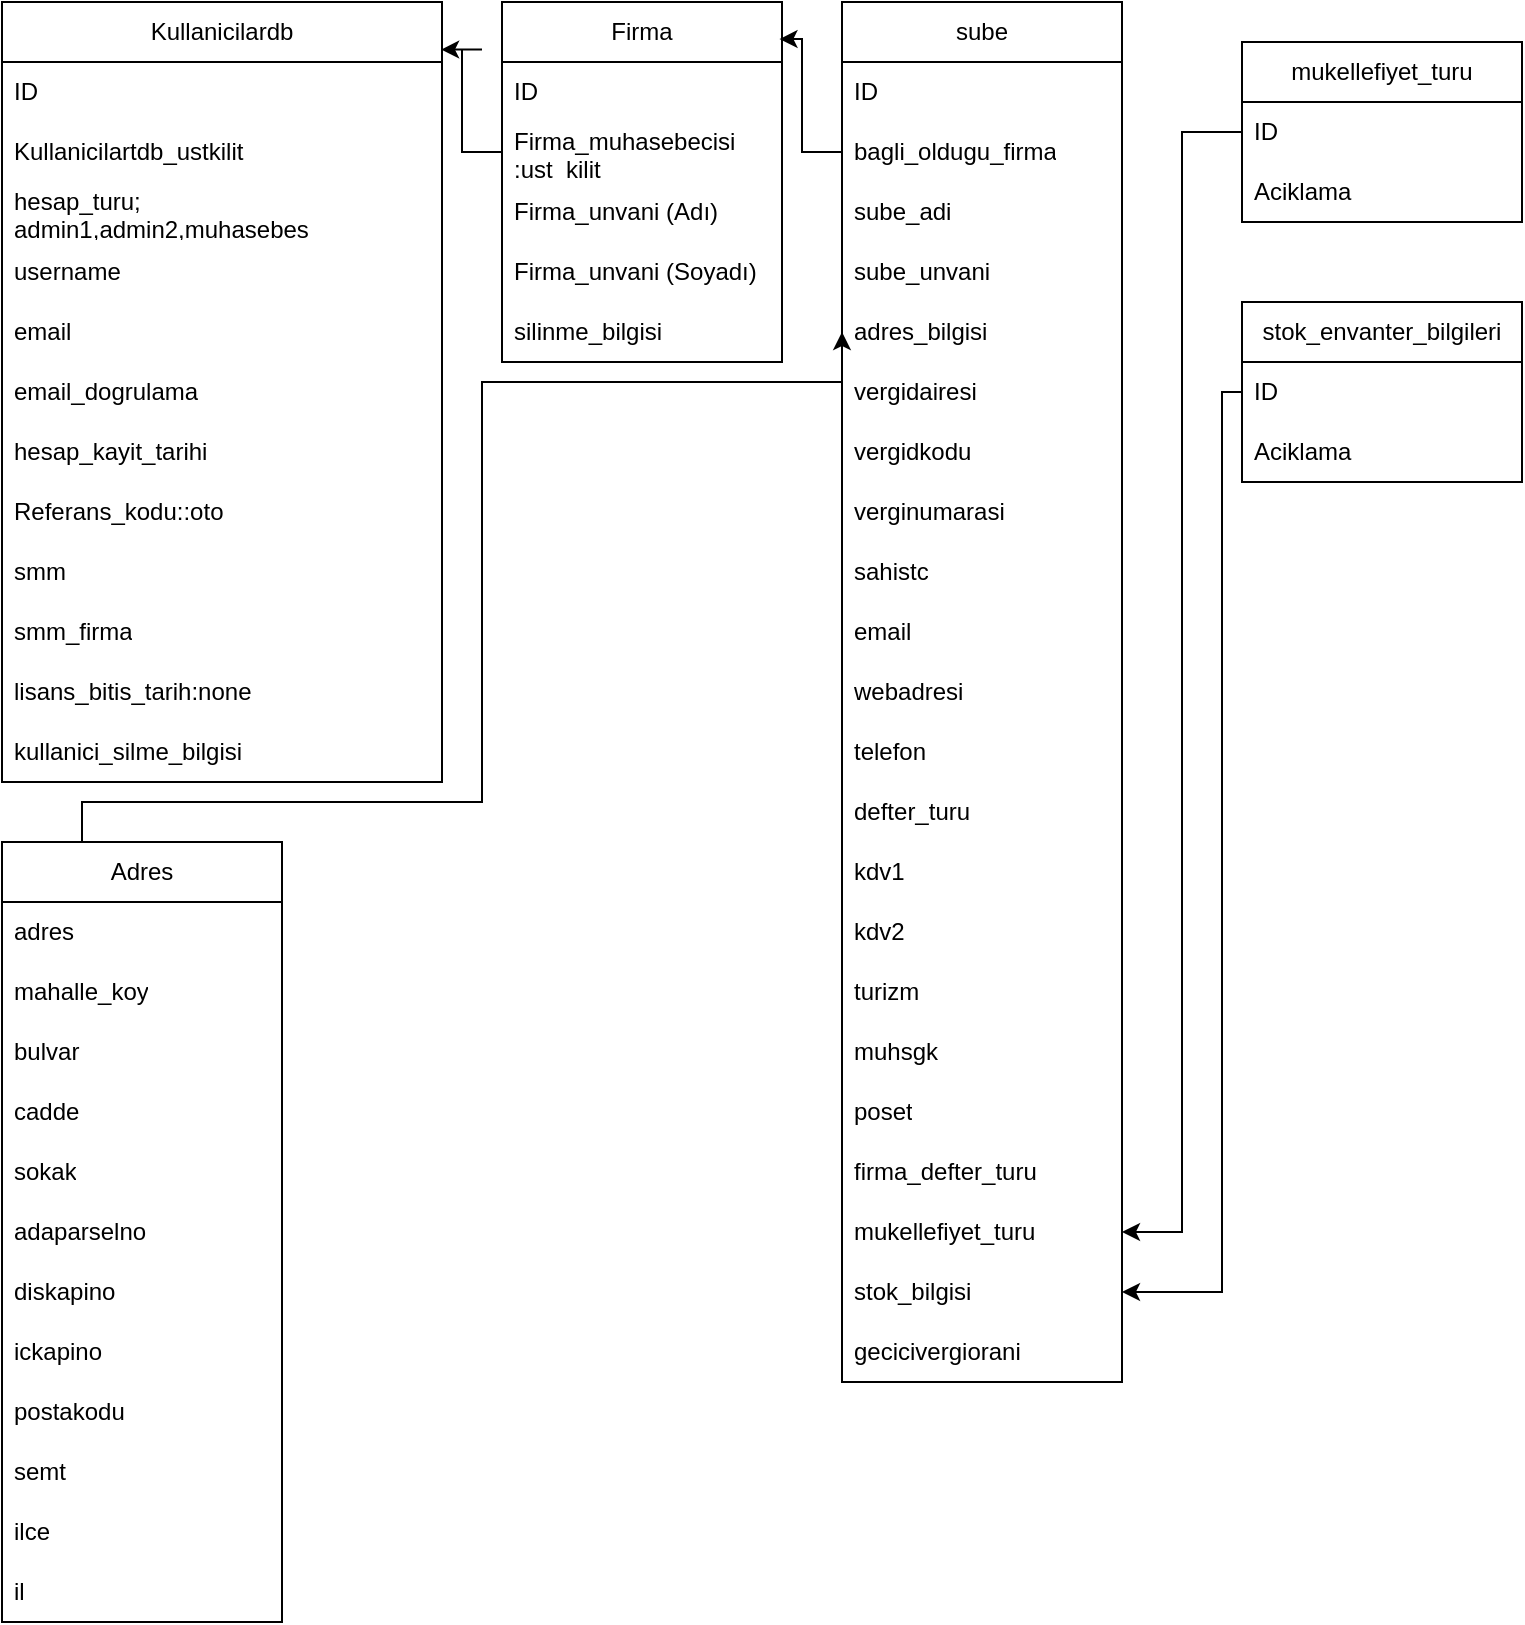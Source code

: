 <mxfile version="21.3.8" type="device">
  <diagram id="C5RBs43oDa-KdzZeNtuy" name="Page-1">
    <mxGraphModel dx="1050" dy="549" grid="1" gridSize="10" guides="1" tooltips="1" connect="1" arrows="1" fold="1" page="1" pageScale="1" pageWidth="827" pageHeight="1169" math="0" shadow="0">
      <root>
        <mxCell id="WIyWlLk6GJQsqaUBKTNV-0" />
        <mxCell id="WIyWlLk6GJQsqaUBKTNV-1" parent="WIyWlLk6GJQsqaUBKTNV-0" />
        <mxCell id="NruraR8Ptzm8bGbpF2WS-3" value="Kullanicilardb" style="swimlane;fontStyle=0;childLayout=stackLayout;horizontal=1;startSize=30;horizontalStack=0;resizeParent=1;resizeParentMax=0;resizeLast=0;collapsible=1;marginBottom=0;whiteSpace=wrap;html=1;" parent="WIyWlLk6GJQsqaUBKTNV-1" vertex="1">
          <mxGeometry width="220" height="390" as="geometry" />
        </mxCell>
        <mxCell id="NruraR8Ptzm8bGbpF2WS-4" value="ID" style="text;strokeColor=none;fillColor=none;align=left;verticalAlign=middle;spacingLeft=4;spacingRight=4;overflow=hidden;points=[[0,0.5],[1,0.5]];portConstraint=eastwest;rotatable=0;whiteSpace=wrap;html=1;" parent="NruraR8Ptzm8bGbpF2WS-3" vertex="1">
          <mxGeometry y="30" width="220" height="30" as="geometry" />
        </mxCell>
        <mxCell id="NruraR8Ptzm8bGbpF2WS-13" value="Kullanicilartdb_ustkilit" style="text;strokeColor=none;fillColor=none;align=left;verticalAlign=middle;spacingLeft=4;spacingRight=4;overflow=hidden;points=[[0,0.5],[1,0.5]];portConstraint=eastwest;rotatable=0;whiteSpace=wrap;html=1;" parent="NruraR8Ptzm8bGbpF2WS-3" vertex="1">
          <mxGeometry y="60" width="220" height="30" as="geometry" />
        </mxCell>
        <mxCell id="NruraR8Ptzm8bGbpF2WS-12" value="hesap_turu; admin1,admin2,muhasebes" style="text;strokeColor=none;fillColor=none;align=left;verticalAlign=middle;spacingLeft=4;spacingRight=4;overflow=hidden;points=[[0,0.5],[1,0.5]];portConstraint=eastwest;rotatable=0;whiteSpace=wrap;html=1;" parent="NruraR8Ptzm8bGbpF2WS-3" vertex="1">
          <mxGeometry y="90" width="220" height="30" as="geometry" />
        </mxCell>
        <mxCell id="NruraR8Ptzm8bGbpF2WS-5" value="username" style="text;strokeColor=none;fillColor=none;align=left;verticalAlign=middle;spacingLeft=4;spacingRight=4;overflow=hidden;points=[[0,0.5],[1,0.5]];portConstraint=eastwest;rotatable=0;whiteSpace=wrap;html=1;" parent="NruraR8Ptzm8bGbpF2WS-3" vertex="1">
          <mxGeometry y="120" width="220" height="30" as="geometry" />
        </mxCell>
        <mxCell id="NruraR8Ptzm8bGbpF2WS-7" value="email" style="text;strokeColor=none;fillColor=none;align=left;verticalAlign=middle;spacingLeft=4;spacingRight=4;overflow=hidden;points=[[0,0.5],[1,0.5]];portConstraint=eastwest;rotatable=0;whiteSpace=wrap;html=1;" parent="NruraR8Ptzm8bGbpF2WS-3" vertex="1">
          <mxGeometry y="150" width="220" height="30" as="geometry" />
        </mxCell>
        <mxCell id="NruraR8Ptzm8bGbpF2WS-8" value="email_dogrulama" style="text;strokeColor=none;fillColor=none;align=left;verticalAlign=middle;spacingLeft=4;spacingRight=4;overflow=hidden;points=[[0,0.5],[1,0.5]];portConstraint=eastwest;rotatable=0;whiteSpace=wrap;html=1;" parent="NruraR8Ptzm8bGbpF2WS-3" vertex="1">
          <mxGeometry y="180" width="220" height="30" as="geometry" />
        </mxCell>
        <mxCell id="NruraR8Ptzm8bGbpF2WS-9" value="hesap_kayit_tarihi" style="text;strokeColor=none;fillColor=none;align=left;verticalAlign=middle;spacingLeft=4;spacingRight=4;overflow=hidden;points=[[0,0.5],[1,0.5]];portConstraint=eastwest;rotatable=0;whiteSpace=wrap;html=1;" parent="NruraR8Ptzm8bGbpF2WS-3" vertex="1">
          <mxGeometry y="210" width="220" height="30" as="geometry" />
        </mxCell>
        <mxCell id="NruraR8Ptzm8bGbpF2WS-14" value="Referans_kodu::oto" style="text;strokeColor=none;fillColor=none;align=left;verticalAlign=middle;spacingLeft=4;spacingRight=4;overflow=hidden;points=[[0,0.5],[1,0.5]];portConstraint=eastwest;rotatable=0;whiteSpace=wrap;html=1;" parent="NruraR8Ptzm8bGbpF2WS-3" vertex="1">
          <mxGeometry y="240" width="220" height="30" as="geometry" />
        </mxCell>
        <mxCell id="NruraR8Ptzm8bGbpF2WS-10" value="smm" style="text;strokeColor=none;fillColor=none;align=left;verticalAlign=middle;spacingLeft=4;spacingRight=4;overflow=hidden;points=[[0,0.5],[1,0.5]];portConstraint=eastwest;rotatable=0;whiteSpace=wrap;html=1;" parent="NruraR8Ptzm8bGbpF2WS-3" vertex="1">
          <mxGeometry y="270" width="220" height="30" as="geometry" />
        </mxCell>
        <mxCell id="NruraR8Ptzm8bGbpF2WS-11" value="smm_firma" style="text;strokeColor=none;fillColor=none;align=left;verticalAlign=middle;spacingLeft=4;spacingRight=4;overflow=hidden;points=[[0,0.5],[1,0.5]];portConstraint=eastwest;rotatable=0;whiteSpace=wrap;html=1;" parent="NruraR8Ptzm8bGbpF2WS-3" vertex="1">
          <mxGeometry y="300" width="220" height="30" as="geometry" />
        </mxCell>
        <mxCell id="ojzxxxv5ChL41B4oeFJS-54" value="lisans_bitis_tarih:none" style="text;strokeColor=none;fillColor=none;align=left;verticalAlign=middle;spacingLeft=4;spacingRight=4;overflow=hidden;points=[[0,0.5],[1,0.5]];portConstraint=eastwest;rotatable=0;whiteSpace=wrap;html=1;" vertex="1" parent="NruraR8Ptzm8bGbpF2WS-3">
          <mxGeometry y="330" width="220" height="30" as="geometry" />
        </mxCell>
        <mxCell id="NruraR8Ptzm8bGbpF2WS-6" value="kullanici_silme_bilgisi" style="text;strokeColor=none;fillColor=none;align=left;verticalAlign=middle;spacingLeft=4;spacingRight=4;overflow=hidden;points=[[0,0.5],[1,0.5]];portConstraint=eastwest;rotatable=0;whiteSpace=wrap;html=1;" parent="NruraR8Ptzm8bGbpF2WS-3" vertex="1">
          <mxGeometry y="360" width="220" height="30" as="geometry" />
        </mxCell>
        <mxCell id="ojzxxxv5ChL41B4oeFJS-0" value="Firma" style="swimlane;fontStyle=0;childLayout=stackLayout;horizontal=1;startSize=30;horizontalStack=0;resizeParent=1;resizeParentMax=0;resizeLast=0;collapsible=1;marginBottom=0;whiteSpace=wrap;html=1;" vertex="1" parent="WIyWlLk6GJQsqaUBKTNV-1">
          <mxGeometry x="250" width="140" height="180" as="geometry" />
        </mxCell>
        <mxCell id="ojzxxxv5ChL41B4oeFJS-1" value="ID" style="text;strokeColor=none;fillColor=none;align=left;verticalAlign=middle;spacingLeft=4;spacingRight=4;overflow=hidden;points=[[0,0.5],[1,0.5]];portConstraint=eastwest;rotatable=0;whiteSpace=wrap;html=1;" vertex="1" parent="ojzxxxv5ChL41B4oeFJS-0">
          <mxGeometry y="30" width="140" height="30" as="geometry" />
        </mxCell>
        <mxCell id="ojzxxxv5ChL41B4oeFJS-2" value="Firma_muhasebecisi :ust_kilit" style="text;strokeColor=none;fillColor=none;align=left;verticalAlign=middle;spacingLeft=4;spacingRight=4;overflow=hidden;points=[[0,0.5],[1,0.5]];portConstraint=eastwest;rotatable=0;whiteSpace=wrap;html=1;" vertex="1" parent="ojzxxxv5ChL41B4oeFJS-0">
          <mxGeometry y="60" width="140" height="30" as="geometry" />
        </mxCell>
        <mxCell id="ojzxxxv5ChL41B4oeFJS-10" value="Firma_unvani (Adı)" style="text;strokeColor=none;fillColor=none;align=left;verticalAlign=middle;spacingLeft=4;spacingRight=4;overflow=hidden;points=[[0,0.5],[1,0.5]];portConstraint=eastwest;rotatable=0;whiteSpace=wrap;html=1;" vertex="1" parent="ojzxxxv5ChL41B4oeFJS-0">
          <mxGeometry y="90" width="140" height="30" as="geometry" />
        </mxCell>
        <mxCell id="ojzxxxv5ChL41B4oeFJS-42" value="Firma_unvani (Soyadı)" style="text;strokeColor=none;fillColor=none;align=left;verticalAlign=middle;spacingLeft=4;spacingRight=4;overflow=hidden;points=[[0,0.5],[1,0.5]];portConstraint=eastwest;rotatable=0;whiteSpace=wrap;html=1;" vertex="1" parent="ojzxxxv5ChL41B4oeFJS-0">
          <mxGeometry y="120" width="140" height="30" as="geometry" />
        </mxCell>
        <mxCell id="ojzxxxv5ChL41B4oeFJS-3" value="silinme_bilgisi" style="text;strokeColor=none;fillColor=none;align=left;verticalAlign=middle;spacingLeft=4;spacingRight=4;overflow=hidden;points=[[0,0.5],[1,0.5]];portConstraint=eastwest;rotatable=0;whiteSpace=wrap;html=1;" vertex="1" parent="ojzxxxv5ChL41B4oeFJS-0">
          <mxGeometry y="150" width="140" height="30" as="geometry" />
        </mxCell>
        <mxCell id="ojzxxxv5ChL41B4oeFJS-5" style="edgeStyle=orthogonalEdgeStyle;rounded=0;orthogonalLoop=1;jettySize=auto;html=1;entryX=0.998;entryY=0.061;entryDx=0;entryDy=0;entryPerimeter=0;" edge="1" parent="WIyWlLk6GJQsqaUBKTNV-1" source="ojzxxxv5ChL41B4oeFJS-2" target="NruraR8Ptzm8bGbpF2WS-3">
          <mxGeometry relative="1" as="geometry" />
        </mxCell>
        <mxCell id="ojzxxxv5ChL41B4oeFJS-11" value="sube&lt;br&gt;" style="swimlane;fontStyle=0;childLayout=stackLayout;horizontal=1;startSize=30;horizontalStack=0;resizeParent=1;resizeParentMax=0;resizeLast=0;collapsible=1;marginBottom=0;whiteSpace=wrap;html=1;" vertex="1" parent="WIyWlLk6GJQsqaUBKTNV-1">
          <mxGeometry x="420" width="140" height="690" as="geometry" />
        </mxCell>
        <mxCell id="ojzxxxv5ChL41B4oeFJS-12" value="ID" style="text;strokeColor=none;fillColor=none;align=left;verticalAlign=middle;spacingLeft=4;spacingRight=4;overflow=hidden;points=[[0,0.5],[1,0.5]];portConstraint=eastwest;rotatable=0;whiteSpace=wrap;html=1;" vertex="1" parent="ojzxxxv5ChL41B4oeFJS-11">
          <mxGeometry y="30" width="140" height="30" as="geometry" />
        </mxCell>
        <mxCell id="ojzxxxv5ChL41B4oeFJS-13" value="bagli_oldugu_firma" style="text;strokeColor=none;fillColor=none;align=left;verticalAlign=middle;spacingLeft=4;spacingRight=4;overflow=hidden;points=[[0,0.5],[1,0.5]];portConstraint=eastwest;rotatable=0;whiteSpace=wrap;html=1;" vertex="1" parent="ojzxxxv5ChL41B4oeFJS-11">
          <mxGeometry y="60" width="140" height="30" as="geometry" />
        </mxCell>
        <mxCell id="ojzxxxv5ChL41B4oeFJS-14" value="sube_adi" style="text;strokeColor=none;fillColor=none;align=left;verticalAlign=middle;spacingLeft=4;spacingRight=4;overflow=hidden;points=[[0,0.5],[1,0.5]];portConstraint=eastwest;rotatable=0;whiteSpace=wrap;html=1;" vertex="1" parent="ojzxxxv5ChL41B4oeFJS-11">
          <mxGeometry y="90" width="140" height="30" as="geometry" />
        </mxCell>
        <mxCell id="ojzxxxv5ChL41B4oeFJS-17" value="sube_unvani" style="text;strokeColor=none;fillColor=none;align=left;verticalAlign=middle;spacingLeft=4;spacingRight=4;overflow=hidden;points=[[0,0.5],[1,0.5]];portConstraint=eastwest;rotatable=0;whiteSpace=wrap;html=1;" vertex="1" parent="ojzxxxv5ChL41B4oeFJS-11">
          <mxGeometry y="120" width="140" height="30" as="geometry" />
        </mxCell>
        <mxCell id="ojzxxxv5ChL41B4oeFJS-18" value="adres_bilgisi" style="text;strokeColor=none;fillColor=none;align=left;verticalAlign=middle;spacingLeft=4;spacingRight=4;overflow=hidden;points=[[0,0.5],[1,0.5]];portConstraint=eastwest;rotatable=0;whiteSpace=wrap;html=1;" vertex="1" parent="ojzxxxv5ChL41B4oeFJS-11">
          <mxGeometry y="150" width="140" height="30" as="geometry" />
        </mxCell>
        <mxCell id="ojzxxxv5ChL41B4oeFJS-30" value="vergidairesi" style="text;strokeColor=none;fillColor=none;align=left;verticalAlign=middle;spacingLeft=4;spacingRight=4;overflow=hidden;points=[[0,0.5],[1,0.5]];portConstraint=eastwest;rotatable=0;whiteSpace=wrap;html=1;" vertex="1" parent="ojzxxxv5ChL41B4oeFJS-11">
          <mxGeometry y="180" width="140" height="30" as="geometry" />
        </mxCell>
        <mxCell id="ojzxxxv5ChL41B4oeFJS-31" value="vergidkodu" style="text;strokeColor=none;fillColor=none;align=left;verticalAlign=middle;spacingLeft=4;spacingRight=4;overflow=hidden;points=[[0,0.5],[1,0.5]];portConstraint=eastwest;rotatable=0;whiteSpace=wrap;html=1;" vertex="1" parent="ojzxxxv5ChL41B4oeFJS-11">
          <mxGeometry y="210" width="140" height="30" as="geometry" />
        </mxCell>
        <mxCell id="ojzxxxv5ChL41B4oeFJS-16" value="verginumarasi" style="text;strokeColor=none;fillColor=none;align=left;verticalAlign=middle;spacingLeft=4;spacingRight=4;overflow=hidden;points=[[0,0.5],[1,0.5]];portConstraint=eastwest;rotatable=0;whiteSpace=wrap;html=1;" vertex="1" parent="ojzxxxv5ChL41B4oeFJS-11">
          <mxGeometry y="240" width="140" height="30" as="geometry" />
        </mxCell>
        <mxCell id="ojzxxxv5ChL41B4oeFJS-32" value="sahistc" style="text;strokeColor=none;fillColor=none;align=left;verticalAlign=middle;spacingLeft=4;spacingRight=4;overflow=hidden;points=[[0,0.5],[1,0.5]];portConstraint=eastwest;rotatable=0;whiteSpace=wrap;html=1;" vertex="1" parent="ojzxxxv5ChL41B4oeFJS-11">
          <mxGeometry y="270" width="140" height="30" as="geometry" />
        </mxCell>
        <mxCell id="ojzxxxv5ChL41B4oeFJS-33" value="email" style="text;strokeColor=none;fillColor=none;align=left;verticalAlign=middle;spacingLeft=4;spacingRight=4;overflow=hidden;points=[[0,0.5],[1,0.5]];portConstraint=eastwest;rotatable=0;whiteSpace=wrap;html=1;" vertex="1" parent="ojzxxxv5ChL41B4oeFJS-11">
          <mxGeometry y="300" width="140" height="30" as="geometry" />
        </mxCell>
        <mxCell id="ojzxxxv5ChL41B4oeFJS-35" value="webadresi" style="text;strokeColor=none;fillColor=none;align=left;verticalAlign=middle;spacingLeft=4;spacingRight=4;overflow=hidden;points=[[0,0.5],[1,0.5]];portConstraint=eastwest;rotatable=0;whiteSpace=wrap;html=1;" vertex="1" parent="ojzxxxv5ChL41B4oeFJS-11">
          <mxGeometry y="330" width="140" height="30" as="geometry" />
        </mxCell>
        <mxCell id="ojzxxxv5ChL41B4oeFJS-47" value="telefon" style="text;strokeColor=none;fillColor=none;align=left;verticalAlign=middle;spacingLeft=4;spacingRight=4;overflow=hidden;points=[[0,0.5],[1,0.5]];portConstraint=eastwest;rotatable=0;whiteSpace=wrap;html=1;" vertex="1" parent="ojzxxxv5ChL41B4oeFJS-11">
          <mxGeometry y="360" width="140" height="30" as="geometry" />
        </mxCell>
        <mxCell id="ojzxxxv5ChL41B4oeFJS-56" value="defter_turu" style="text;strokeColor=none;fillColor=none;align=left;verticalAlign=middle;spacingLeft=4;spacingRight=4;overflow=hidden;points=[[0,0.5],[1,0.5]];portConstraint=eastwest;rotatable=0;whiteSpace=wrap;html=1;" vertex="1" parent="ojzxxxv5ChL41B4oeFJS-11">
          <mxGeometry y="390" width="140" height="30" as="geometry" />
        </mxCell>
        <mxCell id="ojzxxxv5ChL41B4oeFJS-57" value="kdv1" style="text;strokeColor=none;fillColor=none;align=left;verticalAlign=middle;spacingLeft=4;spacingRight=4;overflow=hidden;points=[[0,0.5],[1,0.5]];portConstraint=eastwest;rotatable=0;whiteSpace=wrap;html=1;" vertex="1" parent="ojzxxxv5ChL41B4oeFJS-11">
          <mxGeometry y="420" width="140" height="30" as="geometry" />
        </mxCell>
        <mxCell id="ojzxxxv5ChL41B4oeFJS-58" value="kdv2" style="text;strokeColor=none;fillColor=none;align=left;verticalAlign=middle;spacingLeft=4;spacingRight=4;overflow=hidden;points=[[0,0.5],[1,0.5]];portConstraint=eastwest;rotatable=0;whiteSpace=wrap;html=1;" vertex="1" parent="ojzxxxv5ChL41B4oeFJS-11">
          <mxGeometry y="450" width="140" height="30" as="geometry" />
        </mxCell>
        <mxCell id="ojzxxxv5ChL41B4oeFJS-59" value="turizm" style="text;strokeColor=none;fillColor=none;align=left;verticalAlign=middle;spacingLeft=4;spacingRight=4;overflow=hidden;points=[[0,0.5],[1,0.5]];portConstraint=eastwest;rotatable=0;whiteSpace=wrap;html=1;" vertex="1" parent="ojzxxxv5ChL41B4oeFJS-11">
          <mxGeometry y="480" width="140" height="30" as="geometry" />
        </mxCell>
        <mxCell id="ojzxxxv5ChL41B4oeFJS-60" value="muhsgk" style="text;strokeColor=none;fillColor=none;align=left;verticalAlign=middle;spacingLeft=4;spacingRight=4;overflow=hidden;points=[[0,0.5],[1,0.5]];portConstraint=eastwest;rotatable=0;whiteSpace=wrap;html=1;" vertex="1" parent="ojzxxxv5ChL41B4oeFJS-11">
          <mxGeometry y="510" width="140" height="30" as="geometry" />
        </mxCell>
        <mxCell id="ojzxxxv5ChL41B4oeFJS-61" value="poset" style="text;strokeColor=none;fillColor=none;align=left;verticalAlign=middle;spacingLeft=4;spacingRight=4;overflow=hidden;points=[[0,0.5],[1,0.5]];portConstraint=eastwest;rotatable=0;whiteSpace=wrap;html=1;" vertex="1" parent="ojzxxxv5ChL41B4oeFJS-11">
          <mxGeometry y="540" width="140" height="30" as="geometry" />
        </mxCell>
        <mxCell id="ojzxxxv5ChL41B4oeFJS-55" value="firma_defter_turu" style="text;strokeColor=none;fillColor=none;align=left;verticalAlign=middle;spacingLeft=4;spacingRight=4;overflow=hidden;points=[[0,0.5],[1,0.5]];portConstraint=eastwest;rotatable=0;whiteSpace=wrap;html=1;" vertex="1" parent="ojzxxxv5ChL41B4oeFJS-11">
          <mxGeometry y="570" width="140" height="30" as="geometry" />
        </mxCell>
        <mxCell id="ojzxxxv5ChL41B4oeFJS-34" value="mukellefiyet_turu" style="text;strokeColor=none;fillColor=none;align=left;verticalAlign=middle;spacingLeft=4;spacingRight=4;overflow=hidden;points=[[0,0.5],[1,0.5]];portConstraint=eastwest;rotatable=0;whiteSpace=wrap;html=1;" vertex="1" parent="ojzxxxv5ChL41B4oeFJS-11">
          <mxGeometry y="600" width="140" height="30" as="geometry" />
        </mxCell>
        <mxCell id="ojzxxxv5ChL41B4oeFJS-52" value="stok_bilgisi" style="text;strokeColor=none;fillColor=none;align=left;verticalAlign=middle;spacingLeft=4;spacingRight=4;overflow=hidden;points=[[0,0.5],[1,0.5]];portConstraint=eastwest;rotatable=0;whiteSpace=wrap;html=1;" vertex="1" parent="ojzxxxv5ChL41B4oeFJS-11">
          <mxGeometry y="630" width="140" height="30" as="geometry" />
        </mxCell>
        <mxCell id="ojzxxxv5ChL41B4oeFJS-64" value="gecicivergiorani" style="text;strokeColor=none;fillColor=none;align=left;verticalAlign=middle;spacingLeft=4;spacingRight=4;overflow=hidden;points=[[0,0.5],[1,0.5]];portConstraint=eastwest;rotatable=0;whiteSpace=wrap;html=1;" vertex="1" parent="ojzxxxv5ChL41B4oeFJS-11">
          <mxGeometry y="660" width="140" height="30" as="geometry" />
        </mxCell>
        <mxCell id="ojzxxxv5ChL41B4oeFJS-15" style="edgeStyle=orthogonalEdgeStyle;rounded=0;orthogonalLoop=1;jettySize=auto;html=1;entryX=0.991;entryY=0.103;entryDx=0;entryDy=0;entryPerimeter=0;" edge="1" parent="WIyWlLk6GJQsqaUBKTNV-1" source="ojzxxxv5ChL41B4oeFJS-13" target="ojzxxxv5ChL41B4oeFJS-0">
          <mxGeometry relative="1" as="geometry" />
        </mxCell>
        <mxCell id="ojzxxxv5ChL41B4oeFJS-41" style="edgeStyle=orthogonalEdgeStyle;rounded=0;orthogonalLoop=1;jettySize=auto;html=1;entryX=0;entryY=0.5;entryDx=0;entryDy=0;" edge="1" parent="WIyWlLk6GJQsqaUBKTNV-1" source="ojzxxxv5ChL41B4oeFJS-36" target="ojzxxxv5ChL41B4oeFJS-18">
          <mxGeometry relative="1" as="geometry">
            <Array as="points">
              <mxPoint x="40" y="400" />
              <mxPoint x="240" y="400" />
              <mxPoint x="240" y="190" />
              <mxPoint x="420" y="190" />
            </Array>
          </mxGeometry>
        </mxCell>
        <mxCell id="ojzxxxv5ChL41B4oeFJS-36" value="Adres" style="swimlane;fontStyle=0;childLayout=stackLayout;horizontal=1;startSize=30;horizontalStack=0;resizeParent=1;resizeParentMax=0;resizeLast=0;collapsible=1;marginBottom=0;whiteSpace=wrap;html=1;" vertex="1" parent="WIyWlLk6GJQsqaUBKTNV-1">
          <mxGeometry y="420" width="140" height="390" as="geometry" />
        </mxCell>
        <mxCell id="ojzxxxv5ChL41B4oeFJS-40" value="adres" style="text;strokeColor=none;fillColor=none;align=left;verticalAlign=middle;spacingLeft=4;spacingRight=4;overflow=hidden;points=[[0,0.5],[1,0.5]];portConstraint=eastwest;rotatable=0;whiteSpace=wrap;html=1;" vertex="1" parent="ojzxxxv5ChL41B4oeFJS-36">
          <mxGeometry y="30" width="140" height="30" as="geometry" />
        </mxCell>
        <mxCell id="ojzxxxv5ChL41B4oeFJS-19" value="mahalle_koy" style="text;strokeColor=none;fillColor=none;align=left;verticalAlign=middle;spacingLeft=4;spacingRight=4;overflow=hidden;points=[[0,0.5],[1,0.5]];portConstraint=eastwest;rotatable=0;whiteSpace=wrap;html=1;" vertex="1" parent="ojzxxxv5ChL41B4oeFJS-36">
          <mxGeometry y="60" width="140" height="30" as="geometry" />
        </mxCell>
        <mxCell id="ojzxxxv5ChL41B4oeFJS-20" value="bulvar" style="text;strokeColor=none;fillColor=none;align=left;verticalAlign=middle;spacingLeft=4;spacingRight=4;overflow=hidden;points=[[0,0.5],[1,0.5]];portConstraint=eastwest;rotatable=0;whiteSpace=wrap;html=1;" vertex="1" parent="ojzxxxv5ChL41B4oeFJS-36">
          <mxGeometry y="90" width="140" height="30" as="geometry" />
        </mxCell>
        <mxCell id="ojzxxxv5ChL41B4oeFJS-21" value="cadde" style="text;strokeColor=none;fillColor=none;align=left;verticalAlign=middle;spacingLeft=4;spacingRight=4;overflow=hidden;points=[[0,0.5],[1,0.5]];portConstraint=eastwest;rotatable=0;whiteSpace=wrap;html=1;" vertex="1" parent="ojzxxxv5ChL41B4oeFJS-36">
          <mxGeometry y="120" width="140" height="30" as="geometry" />
        </mxCell>
        <mxCell id="ojzxxxv5ChL41B4oeFJS-22" value="sokak" style="text;strokeColor=none;fillColor=none;align=left;verticalAlign=middle;spacingLeft=4;spacingRight=4;overflow=hidden;points=[[0,0.5],[1,0.5]];portConstraint=eastwest;rotatable=0;whiteSpace=wrap;html=1;" vertex="1" parent="ojzxxxv5ChL41B4oeFJS-36">
          <mxGeometry y="150" width="140" height="30" as="geometry" />
        </mxCell>
        <mxCell id="ojzxxxv5ChL41B4oeFJS-23" value="adaparselno" style="text;strokeColor=none;fillColor=none;align=left;verticalAlign=middle;spacingLeft=4;spacingRight=4;overflow=hidden;points=[[0,0.5],[1,0.5]];portConstraint=eastwest;rotatable=0;whiteSpace=wrap;html=1;" vertex="1" parent="ojzxxxv5ChL41B4oeFJS-36">
          <mxGeometry y="180" width="140" height="30" as="geometry" />
        </mxCell>
        <mxCell id="ojzxxxv5ChL41B4oeFJS-24" value="diskapino" style="text;strokeColor=none;fillColor=none;align=left;verticalAlign=middle;spacingLeft=4;spacingRight=4;overflow=hidden;points=[[0,0.5],[1,0.5]];portConstraint=eastwest;rotatable=0;whiteSpace=wrap;html=1;" vertex="1" parent="ojzxxxv5ChL41B4oeFJS-36">
          <mxGeometry y="210" width="140" height="30" as="geometry" />
        </mxCell>
        <mxCell id="ojzxxxv5ChL41B4oeFJS-25" value="ickapino" style="text;strokeColor=none;fillColor=none;align=left;verticalAlign=middle;spacingLeft=4;spacingRight=4;overflow=hidden;points=[[0,0.5],[1,0.5]];portConstraint=eastwest;rotatable=0;whiteSpace=wrap;html=1;" vertex="1" parent="ojzxxxv5ChL41B4oeFJS-36">
          <mxGeometry y="240" width="140" height="30" as="geometry" />
        </mxCell>
        <mxCell id="ojzxxxv5ChL41B4oeFJS-26" value="postakodu" style="text;strokeColor=none;fillColor=none;align=left;verticalAlign=middle;spacingLeft=4;spacingRight=4;overflow=hidden;points=[[0,0.5],[1,0.5]];portConstraint=eastwest;rotatable=0;whiteSpace=wrap;html=1;" vertex="1" parent="ojzxxxv5ChL41B4oeFJS-36">
          <mxGeometry y="270" width="140" height="30" as="geometry" />
        </mxCell>
        <mxCell id="ojzxxxv5ChL41B4oeFJS-27" value="semt" style="text;strokeColor=none;fillColor=none;align=left;verticalAlign=middle;spacingLeft=4;spacingRight=4;overflow=hidden;points=[[0,0.5],[1,0.5]];portConstraint=eastwest;rotatable=0;whiteSpace=wrap;html=1;" vertex="1" parent="ojzxxxv5ChL41B4oeFJS-36">
          <mxGeometry y="300" width="140" height="30" as="geometry" />
        </mxCell>
        <mxCell id="ojzxxxv5ChL41B4oeFJS-28" value="ilce" style="text;strokeColor=none;fillColor=none;align=left;verticalAlign=middle;spacingLeft=4;spacingRight=4;overflow=hidden;points=[[0,0.5],[1,0.5]];portConstraint=eastwest;rotatable=0;whiteSpace=wrap;html=1;" vertex="1" parent="ojzxxxv5ChL41B4oeFJS-36">
          <mxGeometry y="330" width="140" height="30" as="geometry" />
        </mxCell>
        <mxCell id="ojzxxxv5ChL41B4oeFJS-29" value="il" style="text;strokeColor=none;fillColor=none;align=left;verticalAlign=middle;spacingLeft=4;spacingRight=4;overflow=hidden;points=[[0,0.5],[1,0.5]];portConstraint=eastwest;rotatable=0;whiteSpace=wrap;html=1;" vertex="1" parent="ojzxxxv5ChL41B4oeFJS-36">
          <mxGeometry y="360" width="140" height="30" as="geometry" />
        </mxCell>
        <mxCell id="ojzxxxv5ChL41B4oeFJS-43" value="mukellefiyet_turu" style="swimlane;fontStyle=0;childLayout=stackLayout;horizontal=1;startSize=30;horizontalStack=0;resizeParent=1;resizeParentMax=0;resizeLast=0;collapsible=1;marginBottom=0;whiteSpace=wrap;html=1;" vertex="1" parent="WIyWlLk6GJQsqaUBKTNV-1">
          <mxGeometry x="620" y="20" width="140" height="90" as="geometry" />
        </mxCell>
        <mxCell id="ojzxxxv5ChL41B4oeFJS-44" value="ID" style="text;strokeColor=none;fillColor=none;align=left;verticalAlign=middle;spacingLeft=4;spacingRight=4;overflow=hidden;points=[[0,0.5],[1,0.5]];portConstraint=eastwest;rotatable=0;whiteSpace=wrap;html=1;" vertex="1" parent="ojzxxxv5ChL41B4oeFJS-43">
          <mxGeometry y="30" width="140" height="30" as="geometry" />
        </mxCell>
        <mxCell id="ojzxxxv5ChL41B4oeFJS-45" value="Aciklama" style="text;strokeColor=none;fillColor=none;align=left;verticalAlign=middle;spacingLeft=4;spacingRight=4;overflow=hidden;points=[[0,0.5],[1,0.5]];portConstraint=eastwest;rotatable=0;whiteSpace=wrap;html=1;" vertex="1" parent="ojzxxxv5ChL41B4oeFJS-43">
          <mxGeometry y="60" width="140" height="30" as="geometry" />
        </mxCell>
        <mxCell id="ojzxxxv5ChL41B4oeFJS-62" style="edgeStyle=orthogonalEdgeStyle;rounded=0;orthogonalLoop=1;jettySize=auto;html=1;entryX=1;entryY=0.5;entryDx=0;entryDy=0;" edge="1" parent="WIyWlLk6GJQsqaUBKTNV-1" source="ojzxxxv5ChL41B4oeFJS-49" target="ojzxxxv5ChL41B4oeFJS-52">
          <mxGeometry relative="1" as="geometry">
            <Array as="points">
              <mxPoint x="610" y="195" />
              <mxPoint x="610" y="645" />
            </Array>
          </mxGeometry>
        </mxCell>
        <mxCell id="ojzxxxv5ChL41B4oeFJS-49" value="stok_envanter_bilgileri" style="swimlane;fontStyle=0;childLayout=stackLayout;horizontal=1;startSize=30;horizontalStack=0;resizeParent=1;resizeParentMax=0;resizeLast=0;collapsible=1;marginBottom=0;whiteSpace=wrap;html=1;" vertex="1" parent="WIyWlLk6GJQsqaUBKTNV-1">
          <mxGeometry x="620" y="150" width="140" height="90" as="geometry" />
        </mxCell>
        <mxCell id="ojzxxxv5ChL41B4oeFJS-50" value="ID" style="text;strokeColor=none;fillColor=none;align=left;verticalAlign=middle;spacingLeft=4;spacingRight=4;overflow=hidden;points=[[0,0.5],[1,0.5]];portConstraint=eastwest;rotatable=0;whiteSpace=wrap;html=1;" vertex="1" parent="ojzxxxv5ChL41B4oeFJS-49">
          <mxGeometry y="30" width="140" height="30" as="geometry" />
        </mxCell>
        <mxCell id="ojzxxxv5ChL41B4oeFJS-51" value="Aciklama" style="text;strokeColor=none;fillColor=none;align=left;verticalAlign=middle;spacingLeft=4;spacingRight=4;overflow=hidden;points=[[0,0.5],[1,0.5]];portConstraint=eastwest;rotatable=0;whiteSpace=wrap;html=1;" vertex="1" parent="ojzxxxv5ChL41B4oeFJS-49">
          <mxGeometry y="60" width="140" height="30" as="geometry" />
        </mxCell>
        <mxCell id="ojzxxxv5ChL41B4oeFJS-63" style="edgeStyle=orthogonalEdgeStyle;rounded=0;orthogonalLoop=1;jettySize=auto;html=1;entryX=1;entryY=0.5;entryDx=0;entryDy=0;" edge="1" parent="WIyWlLk6GJQsqaUBKTNV-1" source="ojzxxxv5ChL41B4oeFJS-44" target="ojzxxxv5ChL41B4oeFJS-34">
          <mxGeometry relative="1" as="geometry" />
        </mxCell>
      </root>
    </mxGraphModel>
  </diagram>
</mxfile>
